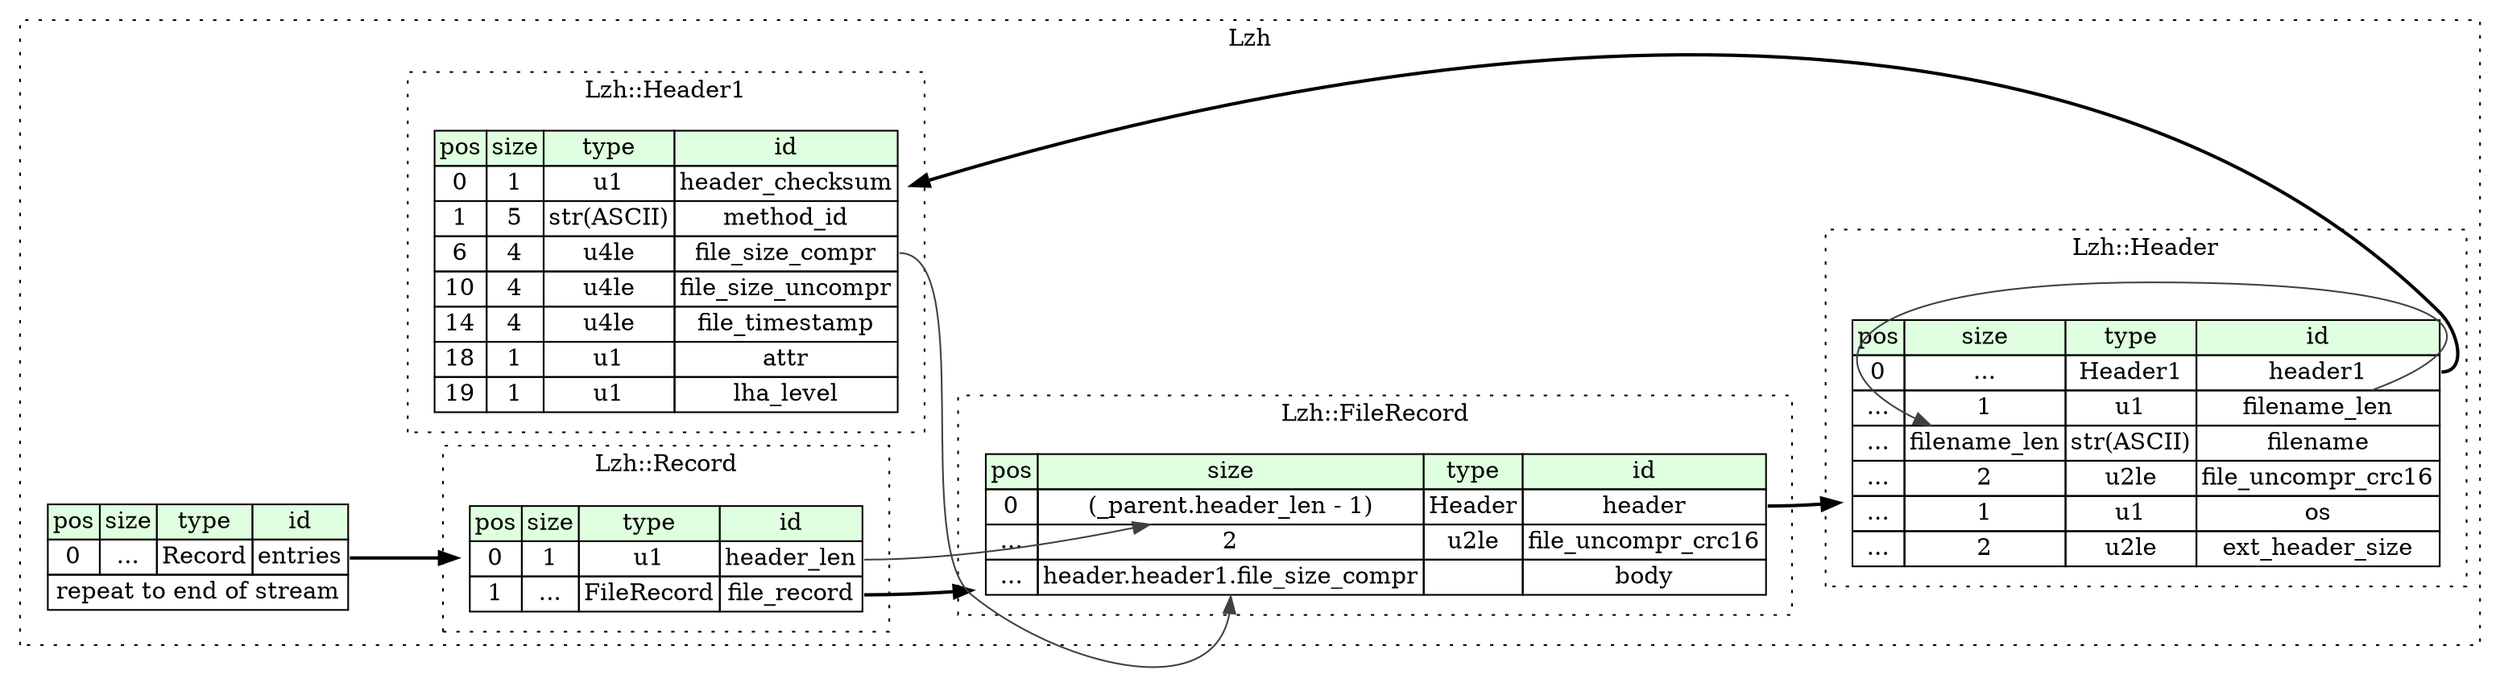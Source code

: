 digraph {
	rankdir=LR;
	node [shape=plaintext];
	subgraph cluster__lzh {
		label="Lzh";
		graph[style=dotted];

		lzh__seq [label=<<TABLE BORDER="0" CELLBORDER="1" CELLSPACING="0">
			<TR><TD BGCOLOR="#E0FFE0">pos</TD><TD BGCOLOR="#E0FFE0">size</TD><TD BGCOLOR="#E0FFE0">type</TD><TD BGCOLOR="#E0FFE0">id</TD></TR>
			<TR><TD PORT="entries_pos">0</TD><TD PORT="entries_size">...</TD><TD>Record</TD><TD PORT="entries_type">entries</TD></TR>
			<TR><TD COLSPAN="4" PORT="entries__repeat">repeat to end of stream</TD></TR>
		</TABLE>>];
		subgraph cluster__record {
			label="Lzh::Record";
			graph[style=dotted];

			record__seq [label=<<TABLE BORDER="0" CELLBORDER="1" CELLSPACING="0">
				<TR><TD BGCOLOR="#E0FFE0">pos</TD><TD BGCOLOR="#E0FFE0">size</TD><TD BGCOLOR="#E0FFE0">type</TD><TD BGCOLOR="#E0FFE0">id</TD></TR>
				<TR><TD PORT="header_len_pos">0</TD><TD PORT="header_len_size">1</TD><TD>u1</TD><TD PORT="header_len_type">header_len</TD></TR>
				<TR><TD PORT="file_record_pos">1</TD><TD PORT="file_record_size">...</TD><TD>FileRecord</TD><TD PORT="file_record_type">file_record</TD></TR>
			</TABLE>>];
		}
		subgraph cluster__file_record {
			label="Lzh::FileRecord";
			graph[style=dotted];

			file_record__seq [label=<<TABLE BORDER="0" CELLBORDER="1" CELLSPACING="0">
				<TR><TD BGCOLOR="#E0FFE0">pos</TD><TD BGCOLOR="#E0FFE0">size</TD><TD BGCOLOR="#E0FFE0">type</TD><TD BGCOLOR="#E0FFE0">id</TD></TR>
				<TR><TD PORT="header_pos">0</TD><TD PORT="header_size">(_parent.header_len - 1)</TD><TD>Header</TD><TD PORT="header_type">header</TD></TR>
				<TR><TD PORT="file_uncompr_crc16_pos">...</TD><TD PORT="file_uncompr_crc16_size">2</TD><TD>u2le</TD><TD PORT="file_uncompr_crc16_type">file_uncompr_crc16</TD></TR>
				<TR><TD PORT="body_pos">...</TD><TD PORT="body_size">header.header1.file_size_compr</TD><TD></TD><TD PORT="body_type">body</TD></TR>
			</TABLE>>];
		}
		subgraph cluster__header {
			label="Lzh::Header";
			graph[style=dotted];

			header__seq [label=<<TABLE BORDER="0" CELLBORDER="1" CELLSPACING="0">
				<TR><TD BGCOLOR="#E0FFE0">pos</TD><TD BGCOLOR="#E0FFE0">size</TD><TD BGCOLOR="#E0FFE0">type</TD><TD BGCOLOR="#E0FFE0">id</TD></TR>
				<TR><TD PORT="header1_pos">0</TD><TD PORT="header1_size">...</TD><TD>Header1</TD><TD PORT="header1_type">header1</TD></TR>
				<TR><TD PORT="filename_len_pos">...</TD><TD PORT="filename_len_size">1</TD><TD>u1</TD><TD PORT="filename_len_type">filename_len</TD></TR>
				<TR><TD PORT="filename_pos">...</TD><TD PORT="filename_size">filename_len</TD><TD>str(ASCII)</TD><TD PORT="filename_type">filename</TD></TR>
				<TR><TD PORT="file_uncompr_crc16_pos">...</TD><TD PORT="file_uncompr_crc16_size">2</TD><TD>u2le</TD><TD PORT="file_uncompr_crc16_type">file_uncompr_crc16</TD></TR>
				<TR><TD PORT="os_pos">...</TD><TD PORT="os_size">1</TD><TD>u1</TD><TD PORT="os_type">os</TD></TR>
				<TR><TD PORT="ext_header_size_pos">...</TD><TD PORT="ext_header_size_size">2</TD><TD>u2le</TD><TD PORT="ext_header_size_type">ext_header_size</TD></TR>
			</TABLE>>];
		}
		subgraph cluster__header1 {
			label="Lzh::Header1";
			graph[style=dotted];

			header1__seq [label=<<TABLE BORDER="0" CELLBORDER="1" CELLSPACING="0">
				<TR><TD BGCOLOR="#E0FFE0">pos</TD><TD BGCOLOR="#E0FFE0">size</TD><TD BGCOLOR="#E0FFE0">type</TD><TD BGCOLOR="#E0FFE0">id</TD></TR>
				<TR><TD PORT="header_checksum_pos">0</TD><TD PORT="header_checksum_size">1</TD><TD>u1</TD><TD PORT="header_checksum_type">header_checksum</TD></TR>
				<TR><TD PORT="method_id_pos">1</TD><TD PORT="method_id_size">5</TD><TD>str(ASCII)</TD><TD PORT="method_id_type">method_id</TD></TR>
				<TR><TD PORT="file_size_compr_pos">6</TD><TD PORT="file_size_compr_size">4</TD><TD>u4le</TD><TD PORT="file_size_compr_type">file_size_compr</TD></TR>
				<TR><TD PORT="file_size_uncompr_pos">10</TD><TD PORT="file_size_uncompr_size">4</TD><TD>u4le</TD><TD PORT="file_size_uncompr_type">file_size_uncompr</TD></TR>
				<TR><TD PORT="file_timestamp_pos">14</TD><TD PORT="file_timestamp_size">4</TD><TD>u4le</TD><TD PORT="file_timestamp_type">file_timestamp</TD></TR>
				<TR><TD PORT="attr_pos">18</TD><TD PORT="attr_size">1</TD><TD>u1</TD><TD PORT="attr_type">attr</TD></TR>
				<TR><TD PORT="lha_level_pos">19</TD><TD PORT="lha_level_size">1</TD><TD>u1</TD><TD PORT="lha_level_type">lha_level</TD></TR>
			</TABLE>>];
		}
	}
	lzh__seq:entries_type -> record__seq [style=bold];
	record__seq:file_record_type -> file_record__seq [style=bold];
	record__seq:header_len_type -> file_record__seq:header_size [color="#404040"];
	file_record__seq:header_type -> header__seq [style=bold];
	header1__seq:file_size_compr_type -> file_record__seq:body_size [color="#404040"];
	header__seq:header1_type -> header1__seq [style=bold];
	header__seq:filename_len_type -> header__seq:filename_size [color="#404040"];
}
